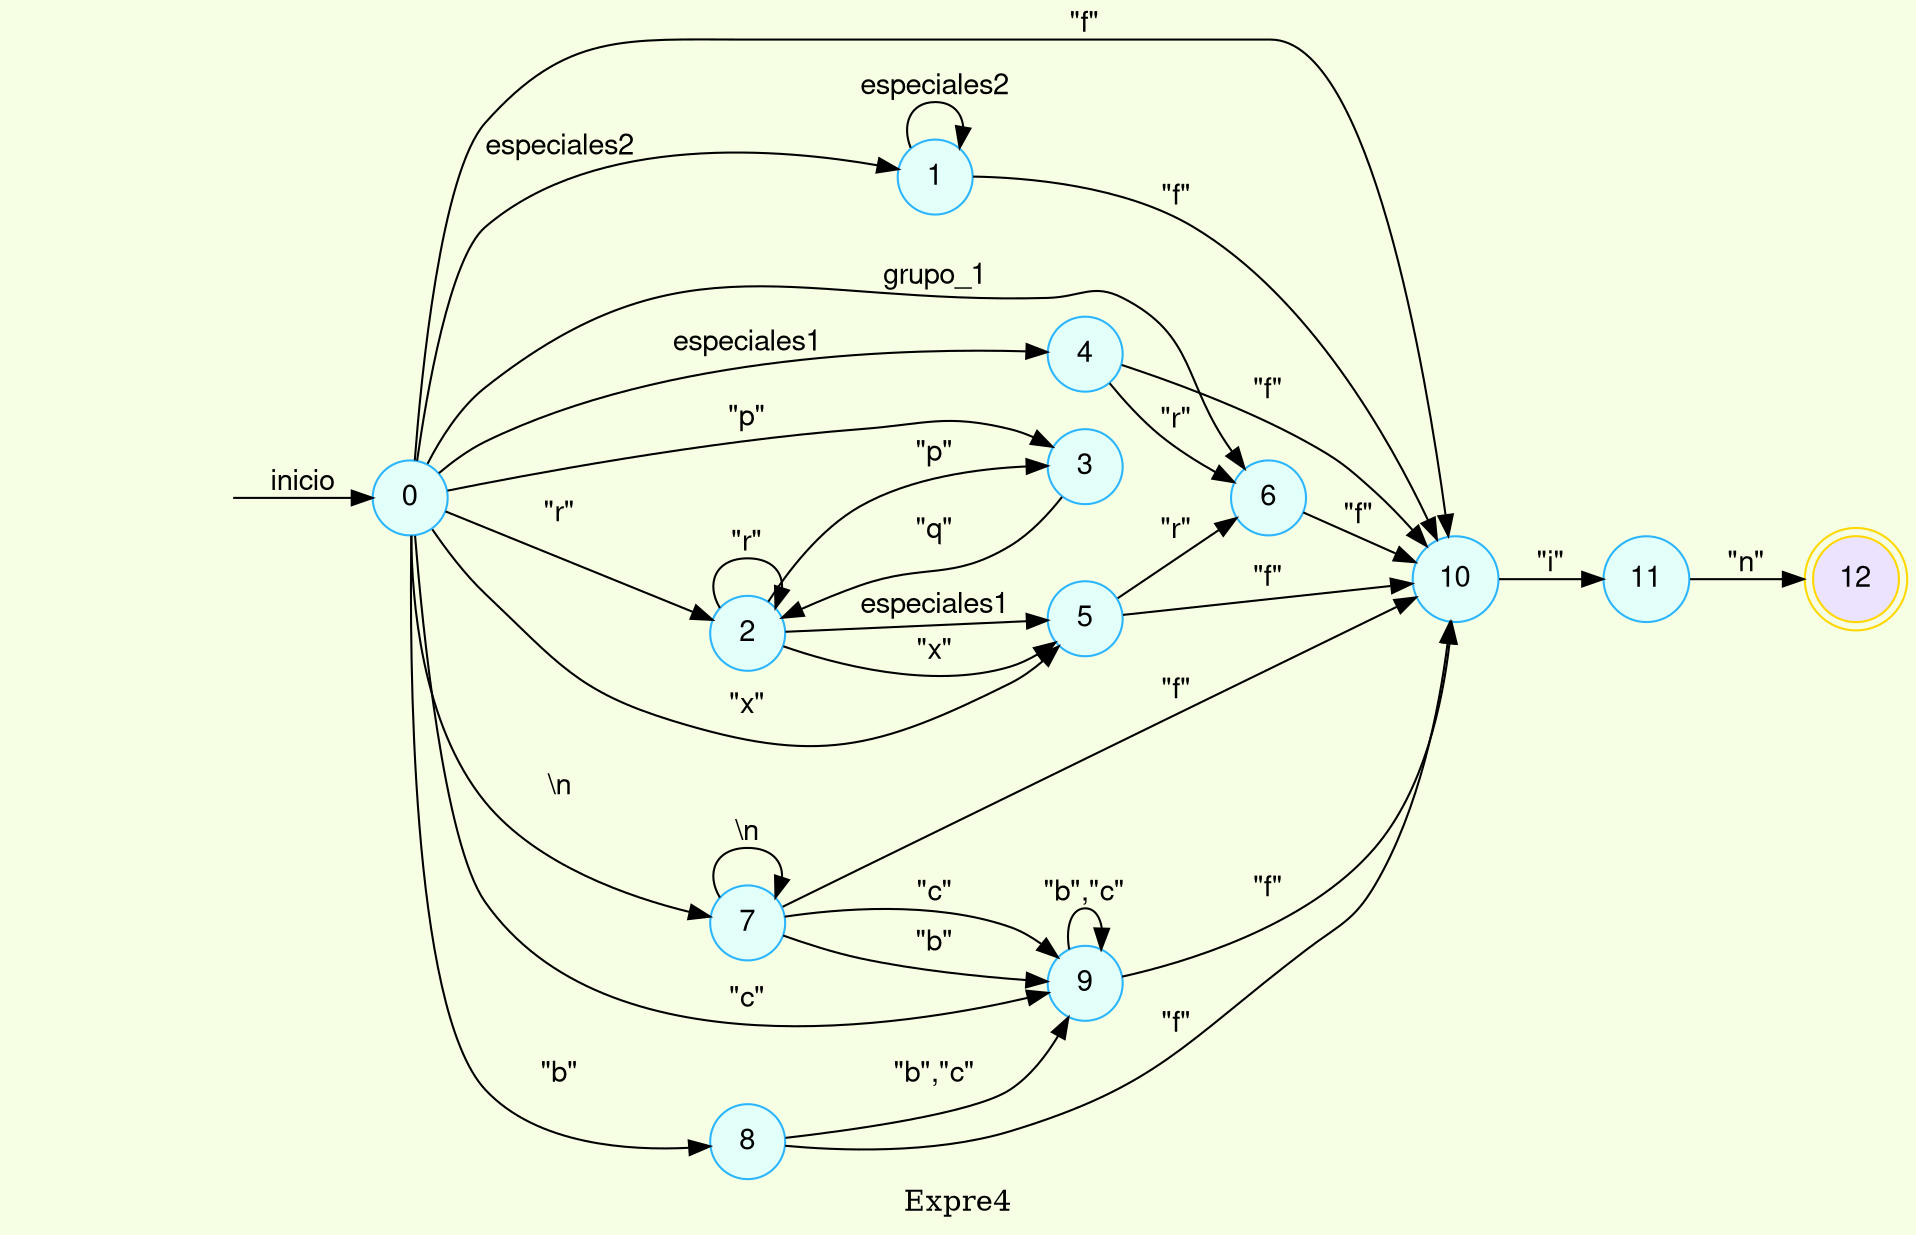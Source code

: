 digraph finite_state_machine {
	bgcolor = "#F6FFE3"
	node [fontname="Helvetica,Arial,sans-serif" ]
	edge [fontname="Helvetica,Arial,sans-serif"]
	rankdir=LR;
	node [shape = doublecircle, color = gold fillcolor="#EBE3FF" style =filled];
12;
	node [shape = circle, color = "#2CB5FF" fillcolor="#E3FFFA" style =filled];

	flechainicio [style=invis];
	flechainicio -> 0 [label="inicio"];
0->1[label = "especiales2"];
0->2[label = "\"r\""];
0->3[label = "\"p\""];
0->4[label = "especiales1"];
0->5[label = "\"x\""];
0->6[label = "grupo_1"];
0->7[label = "\\n"];
0->8[label = "\"b\""];
0->9[label = "\"c\""];
0->10[label = "\"f\""];
1->1[label = "especiales2"];
1->10[label = "\"f\""];
2->2[label = "\"r\""];
2->3[label = "\"p\""];
2->5[label = "especiales1"];
2->5[label = "\"x\""];
3->2[label = "\"q\""];
4->6[label = "\"r\""];
4->10[label = "\"f\""];
5->6[label = "\"r\""];
5->10[label = "\"f\""];
6->10[label = "\"f\""];
7->7[label = "\\n"];
7->9[label = "\"b\""];
7->9[label = "\"c\""];
7->10[label = "\"f\""];
8->9[label = "\"b\",\"c\""];
8->10[label = "\"f\""];
9->9[label = "\"b\",\"c\""];
9->10[label = "\"f\""];
10->11[label = "\"i\""];
11->12[label = "\"n\""];
label= Expre4}